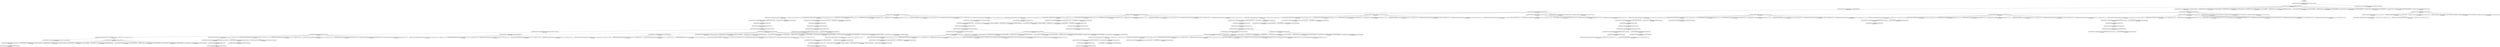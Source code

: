 digraph MCTS {
  node [shape=box, style=rounded];
  0 [label="ROOT
N=300, Q=0.899"];
  1 [label="ComputePathToState#1.ComputePathToState.named_state=gp7_detect_arucomarker
N=300, Q=0.899"];
  2 [label="ComputePathToState#1.ComputePathToState.planning_pipeline=ompl
N=288, Q=0.899"];
  3 [label="ComputePathToState#1.ComputePathToState.planner_id=RRTkConfigDefault
N=224, Q=0.904"];
  4 [label="YaskawaGripperCommand#1.YaskawaGripperCommand.position=0.0
N=223, Q=0.904"];
  5 [label="UpdatePose#1.UpdatePose.update_relative_pose=0.0;0.0;0.11;0.0;0.0;0.0;0.0
N=113, Q=0.922"];
  6 [label="SetPathConstraints#1.SetPathConstraints.joint_constraints=joint_1_s,0.0,0.1,0.1,1.0;joint_3_s,0.0,0.1,0.1,1.0;joint_5_s,0.0,0.1,0.1,1.0
N=98, Q=0.924"];
  7 [label="ComputePathToPose#1.ComputePathToPose.planning_pipeline=pilz_industrial_motion_planner
N=96, Q=0.931"];
  8 [label="ComputePathToPose#1.ComputePathToPose.planner_id=PTP
N=95, Q=0.931"];
  9 [label="YaskawaGripperCommand#2.YaskawaGripperCommand.position=0.235
N=94, Q=0.931"];
  10 [label="ComputePathToState#2.ComputePathToState.named_state=gp7_detect_arucomarker
N=93, Q=0.930"];
  11 [label="ComputePathToState#2.ComputePathToState.planning_pipeline=pilz_industrial_motion_planner
N=68, Q=0.929"];
  12 [label="ComputePathToState#2.ComputePathToState.planner_id=PTP
N=67, Q=0.928"];
  13 [label="SetPathConstraints#2.SetPathConstraints.joint_constraints=joint_1_s,0.0,0.1,0.1,1.0;joint_3_s,0.0,0.1,0.1,1.0;joint_5_s,0.0,0.1,0.1,1.0
N=47, Q=0.929"];
  14 [label="ComputePathToPose#2.ComputePathToPose.planning_pipeline=pilz_industrial_motion_planner
N=37, Q=0.942"];
  15 [label="ComputePathToPose#2.ComputePathToPose.planner_id=PTP
N=36, Q=0.942"];
  16 [label="YaskawaGripperCommand#3.YaskawaGripperCommand.position=0.0
N=35, Q=0.942"];
  17 [label="ComputePathToPose#2.ComputePathToPose.planning_pipeline=ompl
N=9, Q=0.873"];
  18 [label="ComputePathToPose#2.ComputePathToPose.planner_id=RRTstarkConfigDefault
N=1, Q=0.944"];
  19 [label="ComputePathToPose#2.ComputePathToPose.planner_id=RRTConnectkConfigDefault
N=1, Q=0.788"];
  20 [label="ComputePathToPose#2.ComputePathToPose.planner_id=RRTkConfigDefault
N=1, Q=0.787"];
  21 [label="ComputePathToPose#2.ComputePathToPose.planner_id=LBKPIECEkConfigDefault
N=1, Q=0.799"];
  22 [label="ComputePathToPose#2.ComputePathToPose.planner_id=BKPIECEkConfigDefault
N=1, Q=0.838"];
  23 [label="ComputePathToPose#2.ComputePathToPose.planner_id=KPIECEkConfigDefault
N=1, Q=0.875"];
  24 [label="ComputePathToPose#2.ComputePathToPose.planner_id=PRMkConfigDefault
N=1, Q=0.946"];
  25 [label="ComputePathToPose#2.ComputePathToPose.planner_id=PRMstarkConfigDefault
N=1, Q=0.937"];
  26 [label="SetPathConstraints#2.SetPathConstraints.joint_constraints=joint_1_s,0.0,0.1,0.1,1.0;joint_3_s,0.0,0.1,0.1,1.0
N=12, Q=0.918"];
  27 [label="ComputePathToPose#2.ComputePathToPose.planning_pipeline=pilz_industrial_motion_planner
N=9, Q=0.943"];
  28 [label="ComputePathToPose#2.ComputePathToPose.planner_id=PTP
N=8, Q=0.943"];
  29 [label="YaskawaGripperCommand#3.YaskawaGripperCommand.position=0.0
N=7, Q=0.943"];
  30 [label="ComputePathToPose#2.ComputePathToPose.planning_pipeline=ompl
N=2, Q=0.793"];
  31 [label="ComputePathToPose#2.ComputePathToPose.planner_id=RRTstarkConfigDefault
N=1, Q=0.793"];
  32 [label="SetPathConstraints#2.SetPathConstraints.joint_constraints=joint_3_s,0.0,0.1,0.1,1.0;joint_5_s,0.0,0.1,0.1,1.0
N=2, Q=0.942"];
  33 [label="ComputePathToPose#2.ComputePathToPose.planning_pipeline=pilz_industrial_motion_planner
N=1, Q=0.942"];
  34 [label="SetPathConstraints#2.SetPathConstraints.joint_constraints=joint_1_s,0.0,0.1,0.1,1.0;joint_5_s,0.0,0.1,0.1,1.0
N=1, Q=0.942"];
  35 [label="SetPathConstraints#2.SetPathConstraints.joint_constraints=joint_3_s,0.0,0.1,0.1,1.0;joint_6_s,0.0,0.1,0.1,1.0
N=1, Q=0.941"];
  36 [label="SetPathConstraints#2.SetPathConstraints.joint_constraints=joint_5_s,0.0,0.1,0.1,1.0
N=1, Q=0.942"];
  37 [label="SetPathConstraints#2.SetPathConstraints.joint_constraints=joint_1_s,0.0,0.1,0.1,1.0
N=1, Q=0.943"];
  38 [label="SetPathConstraints#2.SetPathConstraints.joint_constraints=joint_3_s,0.0,0.1,0.1,1.0
N=1, Q=0.943"];
  39 [label="ComputePathToState#2.ComputePathToState.planning_pipeline=ompl
N=24, Q=0.935"];
  40 [label="ComputePathToState#2.ComputePathToState.planner_id=SBLkConfigDefault
N=6, Q=0.932"];
  41 [label="SetPathConstraints#2.SetPathConstraints.joint_constraints=joint_1_s,0.0,0.1,0.1,1.0;joint_3_s,0.0,0.1,0.1,1.0;joint_5_s,0.0,0.1,0.1,1.0
N=1, Q=0.941"];
  42 [label="SetPathConstraints#2.SetPathConstraints.joint_constraints=joint_1_s,0.0,0.1,0.1,1.0;joint_3_s,0.0,0.1,0.1,1.0
N=1, Q=0.989"];
  43 [label="SetPathConstraints#2.SetPathConstraints.joint_constraints=joint_3_s,0.0,0.1,0.1,1.0;joint_5_s,0.0,0.1,0.1,1.0
N=1, Q=0.938"];
  44 [label="SetPathConstraints#2.SetPathConstraints.joint_constraints=joint_1_s,0.0,0.1,0.1,1.0;joint_5_s,0.0,0.1,0.1,1.0
N=1, Q=0.909"];
  45 [label="SetPathConstraints#2.SetPathConstraints.joint_constraints=joint_3_s,0.0,0.1,0.1,1.0;joint_6_s,0.0,0.1,0.1,1.0
N=1, Q=0.876"];
  46 [label="ComputePathToState#2.ComputePathToState.planner_id=TRRTkConfigDefault
N=5, Q=0.939"];
  47 [label="SetPathConstraints#2.SetPathConstraints.joint_constraints=joint_1_s,0.0,0.1,0.1,1.0;joint_3_s,0.0,0.1,0.1,1.0;joint_5_s,0.0,0.1,0.1,1.0
N=1, Q=0.942"];
  48 [label="SetPathConstraints#2.SetPathConstraints.joint_constraints=joint_1_s,0.0,0.1,0.1,1.0;joint_3_s,0.0,0.1,0.1,1.0
N=1, Q=0.936"];
  49 [label="SetPathConstraints#2.SetPathConstraints.joint_constraints=joint_3_s,0.0,0.1,0.1,1.0;joint_5_s,0.0,0.1,0.1,1.0
N=1, Q=0.938"];
  50 [label="SetPathConstraints#2.SetPathConstraints.joint_constraints=joint_1_s,0.0,0.1,0.1,1.0;joint_5_s,0.0,0.1,0.1,1.0
N=1, Q=0.938"];
  51 [label="ComputePathToState#2.ComputePathToState.planner_id=RRTstarkConfigDefault
N=3, Q=0.942"];
  52 [label="SetPathConstraints#2.SetPathConstraints.joint_constraints=joint_1_s,0.0,0.1,0.1,1.0;joint_3_s,0.0,0.1,0.1,1.0;joint_5_s,0.0,0.1,0.1,1.0
N=1, Q=0.941"];
  53 [label="SetPathConstraints#2.SetPathConstraints.joint_constraints=joint_1_s,0.0,0.1,0.1,1.0;joint_3_s,0.0,0.1,0.1,1.0
N=1, Q=0.943"];
  54 [label="ComputePathToState#2.ComputePathToState.planner_id=RRTConnectkConfigDefault
N=2, Q=0.944"];
  55 [label="SetPathConstraints#2.SetPathConstraints.joint_constraints=joint_1_s,0.0,0.1,0.1,1.0;joint_3_s,0.0,0.1,0.1,1.0;joint_5_s,0.0,0.1,0.1,1.0
N=1, Q=0.944"];
  56 [label="ComputePathToState#2.ComputePathToState.planner_id=PRMstarkConfigDefault
N=1, Q=0.878"];
  57 [label="ComputePathToState#2.ComputePathToState.planner_id=ESTkConfigDefault
N=1, Q=0.938"];
  58 [label="ComputePathToState#2.ComputePathToState.planner_id=PRMkConfigDefault
N=1, Q=0.943"];
  59 [label="ComputePathToState#2.ComputePathToState.planner_id=RRTkConfigDefault
N=1, Q=0.940"];
  60 [label="ComputePathToState#2.ComputePathToState.planner_id=LBKPIECEkConfigDefault
N=1, Q=0.942"];
  61 [label="ComputePathToState#2.ComputePathToState.planner_id=KPIECEkConfigDefault
N=1, Q=0.918"];
  62 [label="ComputePathToState#2.ComputePathToState.planner_id=BKPIECEkConfigDefault
N=1, Q=0.942"];
  63 [label="ComputePathToPose#1.ComputePathToPose.planning_pipeline=ompl
N=1, Q=0.300"];
  64 [label="SetPathConstraints#1.SetPathConstraints.joint_constraints=joint_1_s,0.0,0.1,0.1,1.0;joint_3_s,0.0,0.1,0.1,1.0
N=8, Q=0.874"];
  65 [label="ComputePathToPose#1.ComputePathToPose.planning_pipeline=pilz_industrial_motion_planner
N=6, Q=0.856"];
  66 [label="ComputePathToPose#1.ComputePathToPose.planner_id=PTP
N=5, Q=0.839"];
  67 [label="YaskawaGripperCommand#2.YaskawaGripperCommand.position=0.235
N=4, Q=0.815"];
  68 [label="ComputePathToState#2.ComputePathToState.named_state=gp7_detect_arucomarker
N=3, Q=0.774"];
  69 [label="ComputePathToState#2.ComputePathToState.planning_pipeline=pilz_industrial_motion_planner
N=1, Q=0.937"];
  70 [label="ComputePathToState#2.ComputePathToState.planning_pipeline=ompl
N=1, Q=0.448"];
  71 [label="ComputePathToPose#1.ComputePathToPose.planning_pipeline=ompl
N=1, Q=0.925"];
  72 [label="SetPathConstraints#1.SetPathConstraints.joint_constraints=joint_1_s,0.0,0.1,0.1,1.0
N=1, Q=0.941"];
  73 [label="SetPathConstraints#1.SetPathConstraints.joint_constraints=joint_5_s,0.0,0.1,0.1,1.0
N=1, Q=0.939"];
  74 [label="SetPathConstraints#1.SetPathConstraints.joint_constraints=joint_3_s,0.0,0.1,0.1,1.0
N=1, Q=0.937"];
  75 [label="SetPathConstraints#1.SetPathConstraints.joint_constraints=joint_3_s,0.0,0.1,0.1,1.0;joint_5_s,0.0,0.1,0.1,1.0
N=1, Q=0.938"];
  76 [label="SetPathConstraints#1.SetPathConstraints.joint_constraints=joint_1_s,0.0,0.1,0.1,1.0;joint_5_s,0.0,0.1,0.1,1.0
N=1, Q=0.989"];
  77 [label="SetPathConstraints#1.SetPathConstraints.joint_constraints=joint_3_s,0.0,0.1,0.1,1.0;joint_6_s,0.0,0.1,0.1,1.0
N=1, Q=0.937"];
  78 [label="UpdatePose#1.UpdatePose.update_relative_pose=0.0;0.0;0.12;0.0;0.0;0.0;0.0
N=56, Q=0.884"];
  79 [label="SetPathConstraints#1.SetPathConstraints.joint_constraints=joint_1_s,0.0,0.1,0.1,1.0;joint_3_s,0.0,0.1,0.1,1.0;joint_5_s,0.0,0.1,0.1,1.0
N=43, Q=0.878"];
  80 [label="ComputePathToPose#1.ComputePathToPose.planning_pipeline=pilz_industrial_motion_planner
N=37, Q=0.899"];
  81 [label="ComputePathToPose#1.ComputePathToPose.planner_id=PTP
N=36, Q=0.898"];
  82 [label="YaskawaGripperCommand#2.YaskawaGripperCommand.position=0.235
N=35, Q=0.897"];
  83 [label="ComputePathToState#2.ComputePathToState.named_state=gp7_detect_arucomarker
N=34, Q=0.895"];
  84 [label="ComputePathToState#2.ComputePathToState.planning_pipeline=pilz_industrial_motion_planner
N=25, Q=0.903"];
  85 [label="ComputePathToState#2.ComputePathToState.planner_id=PTP
N=24, Q=0.902"];
  86 [label="SetPathConstraints#2.SetPathConstraints.joint_constraints=joint_1_s,0.0,0.1,0.1,1.0;joint_3_s,0.0,0.1,0.1,1.0;joint_5_s,0.0,0.1,0.1,1.0
N=13, Q=0.923"];
  87 [label="ComputePathToPose#2.ComputePathToPose.planning_pipeline=pilz_industrial_motion_planner
N=9, Q=0.943"];
  88 [label="ComputePathToPose#2.ComputePathToPose.planner_id=PTP
N=8, Q=0.943"];
  89 [label="YaskawaGripperCommand#3.YaskawaGripperCommand.position=0.0
N=7, Q=0.943"];
  90 [label="ComputePathToPose#2.ComputePathToPose.planning_pipeline=ompl
N=3, Q=0.857"];
  91 [label="ComputePathToPose#2.ComputePathToPose.planner_id=RRTstarkConfigDefault
N=1, Q=0.858"];
  92 [label="ComputePathToPose#2.ComputePathToPose.planner_id=RRTConnectkConfigDefault
N=1, Q=0.855"];
  93 [label="SetPathConstraints#2.SetPathConstraints.joint_constraints=joint_1_s,0.0,0.1,0.1,1.0;joint_3_s,0.0,0.1,0.1,1.0
N=4, Q=0.920"];
  94 [label="ComputePathToPose#2.ComputePathToPose.planning_pipeline=pilz_industrial_motion_planner
N=2, Q=0.940"];
  95 [label="ComputePathToPose#2.ComputePathToPose.planner_id=PTP
N=1, Q=0.940"];
  96 [label="ComputePathToPose#2.ComputePathToPose.planning_pipeline=ompl
N=1, Q=0.858"];
  97 [label="SetPathConstraints#2.SetPathConstraints.joint_constraints=joint_3_s,0.0,0.1,0.1,1.0;joint_5_s,0.0,0.1,0.1,1.0
N=1, Q=0.941"];
  98 [label="SetPathConstraints#2.SetPathConstraints.joint_constraints=joint_1_s,0.0,0.1,0.1,1.0;joint_5_s,0.0,0.1,0.1,1.0
N=1, Q=0.452"];
  99 [label="SetPathConstraints#2.SetPathConstraints.joint_constraints=joint_3_s,0.0,0.1,0.1,1.0;joint_6_s,0.0,0.1,0.1,1.0
N=1, Q=0.937"];
  100 [label="SetPathConstraints#2.SetPathConstraints.joint_constraints=joint_5_s,0.0,0.1,0.1,1.0
N=1, Q=0.812"];
  101 [label="SetPathConstraints#2.SetPathConstraints.joint_constraints=joint_1_s,0.0,0.1,0.1,1.0
N=1, Q=0.941"];
  102 [label="SetPathConstraints#2.SetPathConstraints.joint_constraints=joint_3_s,0.0,0.1,0.1,1.0
N=1, Q=0.940"];
  103 [label="ComputePathToState#2.ComputePathToState.planning_pipeline=ompl
N=8, Q=0.864"];
  104 [label="ComputePathToState#2.ComputePathToState.planner_id=SBLkConfigDefault
N=1, Q=0.940"];
  105 [label="ComputePathToState#2.ComputePathToState.planner_id=TRRTkConfigDefault
N=1, Q=0.943"];
  106 [label="ComputePathToState#2.ComputePathToState.planner_id=RRTstarkConfigDefault
N=1, Q=0.944"];
  107 [label="ComputePathToState#2.ComputePathToState.planner_id=RRTConnectkConfigDefault
N=1, Q=0.940"];
  108 [label="ComputePathToState#2.ComputePathToState.planner_id=PRMstarkConfigDefault
N=1, Q=0.874"];
  109 [label="ComputePathToState#2.ComputePathToState.planner_id=ESTkConfigDefault
N=1, Q=0.938"];
  110 [label="ComputePathToState#2.ComputePathToState.planner_id=PRMkConfigDefault
N=1, Q=0.390"];
  111 [label="ComputePathToPose#1.ComputePathToPose.planning_pipeline=ompl
N=5, Q=0.711"];
  112 [label="ComputePathToPose#1.ComputePathToPose.planner_id=RRTConnectkConfigDefault
N=1, Q=0.929"];
  113 [label="ComputePathToPose#1.ComputePathToPose.planner_id=KPIECEkConfigDefault
N=1, Q=0.916"];
  114 [label="ComputePathToPose#1.ComputePathToPose.planner_id=BKPIECEkConfigDefault
N=1, Q=0.783"];
  115 [label="ComputePathToPose#1.ComputePathToPose.planner_id=RRTkConfigDefault
N=1, Q=0.000"];
  116 [label="SetPathConstraints#1.SetPathConstraints.joint_constraints=joint_1_s,0.0,0.1,0.1,1.0;joint_3_s,0.0,0.1,0.1,1.0
N=6, Q=0.938"];
  117 [label="ComputePathToPose#1.ComputePathToPose.planning_pipeline=pilz_industrial_motion_planner
N=4, Q=0.943"];
  118 [label="ComputePathToPose#1.ComputePathToPose.planner_id=PTP
N=3, Q=0.943"];
  119 [label="YaskawaGripperCommand#2.YaskawaGripperCommand.position=0.235
N=2, Q=0.943"];
  120 [label="ComputePathToState#2.ComputePathToState.named_state=gp7_detect_arucomarker
N=1, Q=0.943"];
  121 [label="ComputePathToPose#1.ComputePathToPose.planning_pipeline=ompl
N=1, Q=0.910"];
  122 [label="SetPathConstraints#1.SetPathConstraints.joint_constraints=joint_1_s,0.0,0.1,0.1,1.0
N=1, Q=0.940"];
  123 [label="SetPathConstraints#1.SetPathConstraints.joint_constraints=joint_5_s,0.0,0.1,0.1,1.0
N=1, Q=0.943"];
  124 [label="SetPathConstraints#1.SetPathConstraints.joint_constraints=joint_3_s,0.0,0.1,0.1,1.0
N=1, Q=0.942"];
  125 [label="SetPathConstraints#1.SetPathConstraints.joint_constraints=joint_3_s,0.0,0.1,0.1,1.0;joint_5_s,0.0,0.1,0.1,1.0
N=1, Q=0.940"];
  126 [label="SetPathConstraints#1.SetPathConstraints.joint_constraints=joint_1_s,0.0,0.1,0.1,1.0;joint_5_s,0.0,0.1,0.1,1.0
N=1, Q=0.943"];
  127 [label="SetPathConstraints#1.SetPathConstraints.joint_constraints=joint_3_s,0.0,0.1,0.1,1.0;joint_6_s,0.0,0.1,0.1,1.0
N=1, Q=0.450"];
  128 [label="UpdatePose#1.UpdatePose.update_relative_pose=0.0;0.0;0.105;0.0;0.0;0.0;0.0
N=45, Q=0.877"];
  129 [label="SetPathConstraints#1.SetPathConstraints.joint_constraints=joint_1_s,0.0,0.1,0.1,1.0;joint_3_s,0.0,0.1,0.1,1.0;joint_5_s,0.0,0.1,0.1,1.0
N=35, Q=0.894"];
  130 [label="ComputePathToPose#1.ComputePathToPose.planning_pipeline=pilz_industrial_motion_planner
N=31, Q=0.904"];
  131 [label="ComputePathToPose#1.ComputePathToPose.planner_id=PTP
N=30, Q=0.903"];
  132 [label="YaskawaGripperCommand#2.YaskawaGripperCommand.position=0.235
N=29, Q=0.902"];
  133 [label="ComputePathToState#2.ComputePathToState.named_state=gp7_detect_arucomarker
N=28, Q=0.902"];
  134 [label="ComputePathToState#2.ComputePathToState.planning_pipeline=pilz_industrial_motion_planner
N=20, Q=0.902"];
  135 [label="ComputePathToState#2.ComputePathToState.planner_id=PTP
N=19, Q=0.901"];
  136 [label="SetPathConstraints#2.SetPathConstraints.joint_constraints=joint_1_s,0.0,0.1,0.1,1.0;joint_3_s,0.0,0.1,0.1,1.0;joint_5_s,0.0,0.1,0.1,1.0
N=9, Q=0.926"];
  137 [label="ComputePathToPose#2.ComputePathToPose.planning_pipeline=pilz_industrial_motion_planner
N=6, Q=0.924"];
  138 [label="ComputePathToPose#2.ComputePathToPose.planner_id=PTP
N=5, Q=0.924"];
  139 [label="YaskawaGripperCommand#3.YaskawaGripperCommand.position=0.0
N=4, Q=0.924"];
  140 [label="ComputePathToPose#2.ComputePathToPose.planning_pipeline=ompl
N=2, Q=0.934"];
  141 [label="ComputePathToPose#2.ComputePathToPose.planner_id=RRTstarkConfigDefault
N=1, Q=0.934"];
  142 [label="SetPathConstraints#2.SetPathConstraints.joint_constraints=joint_1_s,0.0,0.1,0.1,1.0;joint_3_s,0.0,0.1,0.1,1.0
N=3, Q=0.910"];
  143 [label="ComputePathToPose#2.ComputePathToPose.planning_pipeline=pilz_industrial_motion_planner
N=1, Q=0.927"];
  144 [label="ComputePathToPose#2.ComputePathToPose.planning_pipeline=ompl
N=1, Q=0.875"];
  145 [label="SetPathConstraints#2.SetPathConstraints.joint_constraints=joint_3_s,0.0,0.1,0.1,1.0;joint_5_s,0.0,0.1,0.1,1.0
N=1, Q=0.941"];
  146 [label="SetPathConstraints#2.SetPathConstraints.joint_constraints=joint_1_s,0.0,0.1,0.1,1.0;joint_5_s,0.0,0.1,0.1,1.0
N=1, Q=0.943"];
  147 [label="SetPathConstraints#2.SetPathConstraints.joint_constraints=joint_3_s,0.0,0.1,0.1,1.0;joint_6_s,0.0,0.1,0.1,1.0
N=1, Q=0.926"];
  148 [label="SetPathConstraints#2.SetPathConstraints.joint_constraints=joint_5_s,0.0,0.1,0.1,1.0
N=1, Q=0.926"];
  149 [label="SetPathConstraints#2.SetPathConstraints.joint_constraints=joint_1_s,0.0,0.1,0.1,1.0
N=1, Q=0.942"];
  150 [label="SetPathConstraints#2.SetPathConstraints.joint_constraints=joint_3_s,0.0,0.1,0.1,1.0
N=1, Q=0.449"];
  151 [label="ComputePathToState#2.ComputePathToState.planning_pipeline=ompl
N=7, Q=0.898"];
  152 [label="ComputePathToState#2.ComputePathToState.planner_id=SBLkConfigDefault
N=1, Q=0.874"];
  153 [label="ComputePathToState#2.ComputePathToState.planner_id=TRRTkConfigDefault
N=1, Q=0.941"];
  154 [label="ComputePathToState#2.ComputePathToState.planner_id=RRTstarkConfigDefault
N=1, Q=0.940"];
  155 [label="ComputePathToState#2.ComputePathToState.planner_id=RRTConnectkConfigDefault
N=1, Q=0.921"];
  156 [label="ComputePathToState#2.ComputePathToState.planner_id=PRMstarkConfigDefault
N=1, Q=0.874"];
  157 [label="ComputePathToState#2.ComputePathToState.planner_id=ESTkConfigDefault
N=1, Q=0.860"];
  158 [label="ComputePathToPose#1.ComputePathToPose.planning_pipeline=ompl
N=3, Q=0.784"];
  159 [label="ComputePathToPose#1.ComputePathToPose.planner_id=RRTConnectkConfigDefault
N=1, Q=0.787"];
  160 [label="ComputePathToPose#1.ComputePathToPose.planner_id=KPIECEkConfigDefault
N=1, Q=0.777"];
  161 [label="SetPathConstraints#1.SetPathConstraints.joint_constraints=joint_1_s,0.0,0.1,0.1,1.0;joint_3_s,0.0,0.1,0.1,1.0
N=3, Q=0.875"];
  162 [label="ComputePathToPose#1.ComputePathToPose.planning_pipeline=pilz_industrial_motion_planner
N=1, Q=0.922"];
  163 [label="ComputePathToPose#1.ComputePathToPose.planning_pipeline=ompl
N=1, Q=0.782"];
  164 [label="SetPathConstraints#1.SetPathConstraints.joint_constraints=joint_1_s,0.0,0.1,0.1,1.0
N=1, Q=0.447"];
  165 [label="SetPathConstraints#1.SetPathConstraints.joint_constraints=joint_5_s,0.0,0.1,0.1,1.0
N=1, Q=0.923"];
  166 [label="SetPathConstraints#1.SetPathConstraints.joint_constraints=joint_3_s,0.0,0.1,0.1,1.0
N=1, Q=0.924"];
  167 [label="SetPathConstraints#1.SetPathConstraints.joint_constraints=joint_3_s,0.0,0.1,0.1,1.0;joint_5_s,0.0,0.1,0.1,1.0
N=1, Q=0.447"];
  168 [label="SetPathConstraints#1.SetPathConstraints.joint_constraints=joint_1_s,0.0,0.1,0.1,1.0;joint_5_s,0.0,0.1,0.1,1.0
N=1, Q=0.926"];
  169 [label="SetPathConstraints#1.SetPathConstraints.joint_constraints=joint_3_s,0.0,0.1,0.1,1.0;joint_6_s,0.0,0.1,0.1,1.0
N=1, Q=0.937"];
  170 [label="UpdatePose#1.UpdatePose.update_relative_pose=0.0;0.0;0.10;0.0;0.0;0.0;0.0
N=6, Q=0.935"];
  171 [label="SetPathConstraints#1.SetPathConstraints.joint_constraints=joint_1_s,0.0,0.1,0.1,1.0;joint_3_s,0.0,0.1,0.1,1.0;joint_5_s,0.0,0.1,0.1,1.0
N=1, Q=0.939"];
  172 [label="SetPathConstraints#1.SetPathConstraints.joint_constraints=joint_1_s,0.0,0.1,0.1,1.0;joint_3_s,0.0,0.1,0.1,1.0
N=1, Q=0.937"];
  173 [label="SetPathConstraints#1.SetPathConstraints.joint_constraints=joint_1_s,0.0,0.1,0.1,1.0
N=1, Q=0.935"];
  174 [label="SetPathConstraints#1.SetPathConstraints.joint_constraints=joint_5_s,0.0,0.1,0.1,1.0
N=1, Q=0.939"];
  175 [label="SetPathConstraints#1.SetPathConstraints.joint_constraints=joint_3_s,0.0,0.1,0.1,1.0
N=1, Q=0.922"];
  176 [label="UpdatePose#1.UpdatePose.update_relative_pose=0.0;0.0;0.125;0.0;0.0;0.0;0.0
N=1, Q=0.943"];
  177 [label="UpdatePose#1.UpdatePose.update_relative_pose=0.0;0.0;0.115;0.0;0.0;0.0;0.0
N=1, Q=0.943"];
  178 [label="ComputePathToState#1.ComputePathToState.planner_id=BKPIECEkConfigDefault
N=54, Q=0.878"];
  179 [label="YaskawaGripperCommand#1.YaskawaGripperCommand.position=0.0
N=53, Q=0.877"];
  180 [label="UpdatePose#1.UpdatePose.update_relative_pose=0.0;0.0;0.11;0.0;0.0;0.0;0.0
N=21, Q=0.897"];
  181 [label="SetPathConstraints#1.SetPathConstraints.joint_constraints=joint_1_s,0.0,0.1,0.1,1.0;joint_3_s,0.0,0.1,0.1,1.0;joint_5_s,0.0,0.1,0.1,1.0
N=12, Q=0.856"];
  182 [label="ComputePathToPose#1.ComputePathToPose.planning_pipeline=pilz_industrial_motion_planner
N=10, Q=0.844"];
  183 [label="ComputePathToPose#1.ComputePathToPose.planner_id=PTP
N=9, Q=0.833"];
  184 [label="YaskawaGripperCommand#2.YaskawaGripperCommand.position=0.235
N=8, Q=0.820"];
  185 [label="ComputePathToState#2.ComputePathToState.named_state=gp7_detect_arucomarker
N=7, Q=0.804"];
  186 [label="ComputePathToState#2.ComputePathToState.planning_pipeline=pilz_industrial_motion_planner
N=4, Q=0.703"];
  187 [label="ComputePathToState#2.ComputePathToState.planner_id=PTP
N=3, Q=0.625"];
  188 [label="SetPathConstraints#2.SetPathConstraints.joint_constraints=joint_1_s,0.0,0.1,0.1,1.0;joint_3_s,0.0,0.1,0.1,1.0;joint_5_s,0.0,0.1,0.1,1.0
N=1, Q=0.937"];
  189 [label="SetPathConstraints#2.SetPathConstraints.joint_constraints=joint_1_s,0.0,0.1,0.1,1.0;joint_3_s,0.0,0.1,0.1,1.0
N=1, Q=0.000"];
  190 [label="ComputePathToState#2.ComputePathToState.planning_pipeline=ompl
N=2, Q=0.938"];
  191 [label="ComputePathToState#2.ComputePathToState.planner_id=SBLkConfigDefault
N=1, Q=0.938"];
  192 [label="ComputePathToPose#1.ComputePathToPose.planning_pipeline=ompl
N=1, Q=0.897"];
  193 [label="SetPathConstraints#1.SetPathConstraints.joint_constraints=joint_1_s,0.0,0.1,0.1,1.0;joint_3_s,0.0,0.1,0.1,1.0
N=2, Q=0.990"];
  194 [label="ComputePathToPose#1.ComputePathToPose.planning_pipeline=pilz_industrial_motion_planner
N=1, Q=0.990"];
  195 [label="SetPathConstraints#1.SetPathConstraints.joint_constraints=joint_1_s,0.0,0.1,0.1,1.0
N=1, Q=0.941"];
  196 [label="SetPathConstraints#1.SetPathConstraints.joint_constraints=joint_5_s,0.0,0.1,0.1,1.0
N=1, Q=0.940"];
  197 [label="SetPathConstraints#1.SetPathConstraints.joint_constraints=joint_3_s,0.0,0.1,0.1,1.0
N=1, Q=0.937"];
  198 [label="SetPathConstraints#1.SetPathConstraints.joint_constraints=joint_3_s,0.0,0.1,0.1,1.0;joint_5_s,0.0,0.1,0.1,1.0
N=1, Q=0.943"];
  199 [label="SetPathConstraints#1.SetPathConstraints.joint_constraints=joint_1_s,0.0,0.1,0.1,1.0;joint_5_s,0.0,0.1,0.1,1.0
N=1, Q=0.941"];
  200 [label="SetPathConstraints#1.SetPathConstraints.joint_constraints=joint_3_s,0.0,0.1,0.1,1.0;joint_6_s,0.0,0.1,0.1,1.0
N=1, Q=0.938"];
  201 [label="UpdatePose#1.UpdatePose.update_relative_pose=0.0;0.0;0.12;0.0;0.0;0.0;0.0
N=12, Q=0.849"];
  202 [label="SetPathConstraints#1.SetPathConstraints.joint_constraints=joint_1_s,0.0,0.1,0.1,1.0;joint_3_s,0.0,0.1,0.1,1.0;joint_5_s,0.0,0.1,0.1,1.0
N=4, Q=0.902"];
  203 [label="ComputePathToPose#1.ComputePathToPose.planning_pipeline=pilz_industrial_motion_planner
N=2, Q=0.943"];
  204 [label="ComputePathToPose#1.ComputePathToPose.planner_id=PTP
N=1, Q=0.943"];
  205 [label="ComputePathToPose#1.ComputePathToPose.planning_pipeline=ompl
N=1, Q=0.778"];
  206 [label="SetPathConstraints#1.SetPathConstraints.joint_constraints=joint_1_s,0.0,0.1,0.1,1.0;joint_3_s,0.0,0.1,0.1,1.0
N=1, Q=0.940"];
  207 [label="SetPathConstraints#1.SetPathConstraints.joint_constraints=joint_1_s,0.0,0.1,0.1,1.0
N=1, Q=0.943"];
  208 [label="SetPathConstraints#1.SetPathConstraints.joint_constraints=joint_5_s,0.0,0.1,0.1,1.0
N=1, Q=0.941"];
  209 [label="SetPathConstraints#1.SetPathConstraints.joint_constraints=joint_3_s,0.0,0.1,0.1,1.0
N=1, Q=0.930"];
  210 [label="SetPathConstraints#1.SetPathConstraints.joint_constraints=joint_3_s,0.0,0.1,0.1,1.0;joint_5_s,0.0,0.1,0.1,1.0
N=1, Q=0.942"];
  211 [label="SetPathConstraints#1.SetPathConstraints.joint_constraints=joint_1_s,0.0,0.1,0.1,1.0;joint_5_s,0.0,0.1,0.1,1.0
N=1, Q=0.939"];
  212 [label="SetPathConstraints#1.SetPathConstraints.joint_constraints=joint_3_s,0.0,0.1,0.1,1.0;joint_6_s,0.0,0.1,0.1,1.0
N=1, Q=0.000"];
  213 [label="UpdatePose#1.UpdatePose.update_relative_pose=0.0;0.0;0.105;0.0;0.0;0.0;0.0
N=16, Q=0.859"];
  214 [label="SetPathConstraints#1.SetPathConstraints.joint_constraints=joint_1_s,0.0,0.1,0.1,1.0;joint_3_s,0.0,0.1,0.1,1.0;joint_5_s,0.0,0.1,0.1,1.0
N=8, Q=0.787"];
  215 [label="ComputePathToPose#1.ComputePathToPose.planning_pipeline=pilz_industrial_motion_planner
N=6, Q=0.846"];
  216 [label="ComputePathToPose#1.ComputePathToPose.planner_id=PTP
N=5, Q=0.830"];
  217 [label="YaskawaGripperCommand#2.YaskawaGripperCommand.position=0.235
N=4, Q=0.806"];
  218 [label="ComputePathToState#2.ComputePathToState.named_state=gp7_detect_arucomarker
N=3, Q=0.766"];
  219 [label="ComputePathToState#2.ComputePathToState.planning_pipeline=pilz_industrial_motion_planner
N=1, Q=0.925"];
  220 [label="ComputePathToState#2.ComputePathToState.planning_pipeline=ompl
N=1, Q=0.448"];
  221 [label="ComputePathToPose#1.ComputePathToPose.planning_pipeline=ompl
N=1, Q=0.300"];
  222 [label="SetPathConstraints#1.SetPathConstraints.joint_constraints=joint_1_s,0.0,0.1,0.1,1.0;joint_3_s,0.0,0.1,0.1,1.0
N=1, Q=0.937"];
  223 [label="SetPathConstraints#1.SetPathConstraints.joint_constraints=joint_1_s,0.0,0.1,0.1,1.0
N=1, Q=0.922"];
  224 [label="SetPathConstraints#1.SetPathConstraints.joint_constraints=joint_5_s,0.0,0.1,0.1,1.0
N=1, Q=0.942"];
  225 [label="SetPathConstraints#1.SetPathConstraints.joint_constraints=joint_3_s,0.0,0.1,0.1,1.0
N=1, Q=0.941"];
  226 [label="SetPathConstraints#1.SetPathConstraints.joint_constraints=joint_3_s,0.0,0.1,0.1,1.0;joint_5_s,0.0,0.1,0.1,1.0
N=1, Q=0.923"];
  227 [label="SetPathConstraints#1.SetPathConstraints.joint_constraints=joint_1_s,0.0,0.1,0.1,1.0;joint_5_s,0.0,0.1,0.1,1.0
N=1, Q=0.926"];
  228 [label="SetPathConstraints#1.SetPathConstraints.joint_constraints=joint_3_s,0.0,0.1,0.1,1.0;joint_6_s,0.0,0.1,0.1,1.0
N=1, Q=0.924"];
  229 [label="UpdatePose#1.UpdatePose.update_relative_pose=0.0;0.0;0.10;0.0;0.0;0.0;0.0
N=1, Q=0.922"];
  230 [label="UpdatePose#1.UpdatePose.update_relative_pose=0.0;0.0;0.125;0.0;0.0;0.0;0.0
N=1, Q=0.941"];
  231 [label="UpdatePose#1.UpdatePose.update_relative_pose=0.0;0.0;0.115;0.0;0.0;0.0;0.0
N=1, Q=0.942"];
  232 [label="ComputePathToState#1.ComputePathToState.planner_id=KPIECEkConfigDefault
N=1, Q=0.939"];
  233 [label="ComputePathToState#1.ComputePathToState.planner_id=TRRTkConfigDefault
N=1, Q=0.936"];
  234 [label="ComputePathToState#1.ComputePathToState.planner_id=SBLkConfigDefault
N=1, Q=0.936"];
  235 [label="ComputePathToState#1.ComputePathToState.planner_id=RRTstarkConfigDefault
N=1, Q=0.938"];
  236 [label="ComputePathToState#1.ComputePathToState.planner_id=PRMstarkConfigDefault
N=1, Q=0.941"];
  237 [label="ComputePathToState#1.ComputePathToState.planner_id=PRMkConfigDefault
N=1, Q=0.938"];
  238 [label="ComputePathToState#1.ComputePathToState.planner_id=LBKPIECEkConfigDefault
N=1, Q=0.943"];
  239 [label="ComputePathToState#1.ComputePathToState.planner_id=ESTkConfigDefault
N=1, Q=0.939"];
  240 [label="ComputePathToState#1.ComputePathToState.planner_id=RRTConnectkConfigDefault
N=1, Q=0.450"];
  241 [label="ComputePathToState#1.ComputePathToState.planning_pipeline=pilz_industrial_motion_planner
N=11, Q=0.891"];
  242 [label="ComputePathToState#1.ComputePathToState.planner_id=PTP
N=10, Q=0.887"];
  243 [label="YaskawaGripperCommand#1.YaskawaGripperCommand.position=0.0
N=9, Q=0.881"];
  244 [label="UpdatePose#1.UpdatePose.update_relative_pose=0.0;0.0;0.11;0.0;0.0;0.0;0.0
N=2, Q=0.939"];
  245 [label="SetPathConstraints#1.SetPathConstraints.joint_constraints=joint_1_s,0.0,0.1,0.1,1.0;joint_3_s,0.0,0.1,0.1,1.0;joint_5_s,0.0,0.1,0.1,1.0
N=1, Q=0.939"];
  246 [label="UpdatePose#1.UpdatePose.update_relative_pose=0.0;0.0;0.12;0.0;0.0;0.0;0.0
N=2, Q=0.943"];
  247 [label="SetPathConstraints#1.SetPathConstraints.joint_constraints=joint_1_s,0.0,0.1,0.1,1.0;joint_3_s,0.0,0.1,0.1,1.0;joint_5_s,0.0,0.1,0.1,1.0
N=1, Q=0.943"];
  248 [label="UpdatePose#1.UpdatePose.update_relative_pose=0.0;0.0;0.105;0.0;0.0;0.0;0.0
N=1, Q=0.449"];
  249 [label="UpdatePose#1.UpdatePose.update_relative_pose=0.0;0.0;0.10;0.0;0.0;0.0;0.0
N=1, Q=0.909"];
  250 [label="UpdatePose#1.UpdatePose.update_relative_pose=0.0;0.0;0.125;0.0;0.0;0.0;0.0
N=1, Q=0.927"];
  251 [label="UpdatePose#1.UpdatePose.update_relative_pose=0.0;0.0;0.115;0.0;0.0;0.0;0.0
N=1, Q=0.938"];
  0 -> 1;
  1 -> 2;
  2 -> 3;
  3 -> 4;
  4 -> 5;
  5 -> 6;
  6 -> 7;
  7 -> 8;
  8 -> 9;
  9 -> 10;
  10 -> 11;
  11 -> 12;
  12 -> 13;
  13 -> 14;
  14 -> 15;
  15 -> 16;
  13 -> 17;
  17 -> 18;
  17 -> 19;
  17 -> 20;
  17 -> 21;
  17 -> 22;
  17 -> 23;
  17 -> 24;
  17 -> 25;
  12 -> 26;
  26 -> 27;
  27 -> 28;
  28 -> 29;
  26 -> 30;
  30 -> 31;
  12 -> 32;
  32 -> 33;
  12 -> 34;
  12 -> 35;
  12 -> 36;
  12 -> 37;
  12 -> 38;
  10 -> 39;
  39 -> 40;
  40 -> 41;
  40 -> 42;
  40 -> 43;
  40 -> 44;
  40 -> 45;
  39 -> 46;
  46 -> 47;
  46 -> 48;
  46 -> 49;
  46 -> 50;
  39 -> 51;
  51 -> 52;
  51 -> 53;
  39 -> 54;
  54 -> 55;
  39 -> 56;
  39 -> 57;
  39 -> 58;
  39 -> 59;
  39 -> 60;
  39 -> 61;
  39 -> 62;
  6 -> 63;
  5 -> 64;
  64 -> 65;
  65 -> 66;
  66 -> 67;
  67 -> 68;
  68 -> 69;
  68 -> 70;
  64 -> 71;
  5 -> 72;
  5 -> 73;
  5 -> 74;
  5 -> 75;
  5 -> 76;
  5 -> 77;
  4 -> 78;
  78 -> 79;
  79 -> 80;
  80 -> 81;
  81 -> 82;
  82 -> 83;
  83 -> 84;
  84 -> 85;
  85 -> 86;
  86 -> 87;
  87 -> 88;
  88 -> 89;
  86 -> 90;
  90 -> 91;
  90 -> 92;
  85 -> 93;
  93 -> 94;
  94 -> 95;
  93 -> 96;
  85 -> 97;
  85 -> 98;
  85 -> 99;
  85 -> 100;
  85 -> 101;
  85 -> 102;
  83 -> 103;
  103 -> 104;
  103 -> 105;
  103 -> 106;
  103 -> 107;
  103 -> 108;
  103 -> 109;
  103 -> 110;
  79 -> 111;
  111 -> 112;
  111 -> 113;
  111 -> 114;
  111 -> 115;
  78 -> 116;
  116 -> 117;
  117 -> 118;
  118 -> 119;
  119 -> 120;
  116 -> 121;
  78 -> 122;
  78 -> 123;
  78 -> 124;
  78 -> 125;
  78 -> 126;
  78 -> 127;
  4 -> 128;
  128 -> 129;
  129 -> 130;
  130 -> 131;
  131 -> 132;
  132 -> 133;
  133 -> 134;
  134 -> 135;
  135 -> 136;
  136 -> 137;
  137 -> 138;
  138 -> 139;
  136 -> 140;
  140 -> 141;
  135 -> 142;
  142 -> 143;
  142 -> 144;
  135 -> 145;
  135 -> 146;
  135 -> 147;
  135 -> 148;
  135 -> 149;
  135 -> 150;
  133 -> 151;
  151 -> 152;
  151 -> 153;
  151 -> 154;
  151 -> 155;
  151 -> 156;
  151 -> 157;
  129 -> 158;
  158 -> 159;
  158 -> 160;
  128 -> 161;
  161 -> 162;
  161 -> 163;
  128 -> 164;
  128 -> 165;
  128 -> 166;
  128 -> 167;
  128 -> 168;
  128 -> 169;
  4 -> 170;
  170 -> 171;
  170 -> 172;
  170 -> 173;
  170 -> 174;
  170 -> 175;
  4 -> 176;
  4 -> 177;
  2 -> 178;
  178 -> 179;
  179 -> 180;
  180 -> 181;
  181 -> 182;
  182 -> 183;
  183 -> 184;
  184 -> 185;
  185 -> 186;
  186 -> 187;
  187 -> 188;
  187 -> 189;
  185 -> 190;
  190 -> 191;
  181 -> 192;
  180 -> 193;
  193 -> 194;
  180 -> 195;
  180 -> 196;
  180 -> 197;
  180 -> 198;
  180 -> 199;
  180 -> 200;
  179 -> 201;
  201 -> 202;
  202 -> 203;
  203 -> 204;
  202 -> 205;
  201 -> 206;
  201 -> 207;
  201 -> 208;
  201 -> 209;
  201 -> 210;
  201 -> 211;
  201 -> 212;
  179 -> 213;
  213 -> 214;
  214 -> 215;
  215 -> 216;
  216 -> 217;
  217 -> 218;
  218 -> 219;
  218 -> 220;
  214 -> 221;
  213 -> 222;
  213 -> 223;
  213 -> 224;
  213 -> 225;
  213 -> 226;
  213 -> 227;
  213 -> 228;
  179 -> 229;
  179 -> 230;
  179 -> 231;
  2 -> 232;
  2 -> 233;
  2 -> 234;
  2 -> 235;
  2 -> 236;
  2 -> 237;
  2 -> 238;
  2 -> 239;
  2 -> 240;
  1 -> 241;
  241 -> 242;
  242 -> 243;
  243 -> 244;
  244 -> 245;
  243 -> 246;
  246 -> 247;
  243 -> 248;
  243 -> 249;
  243 -> 250;
  243 -> 251;
}
